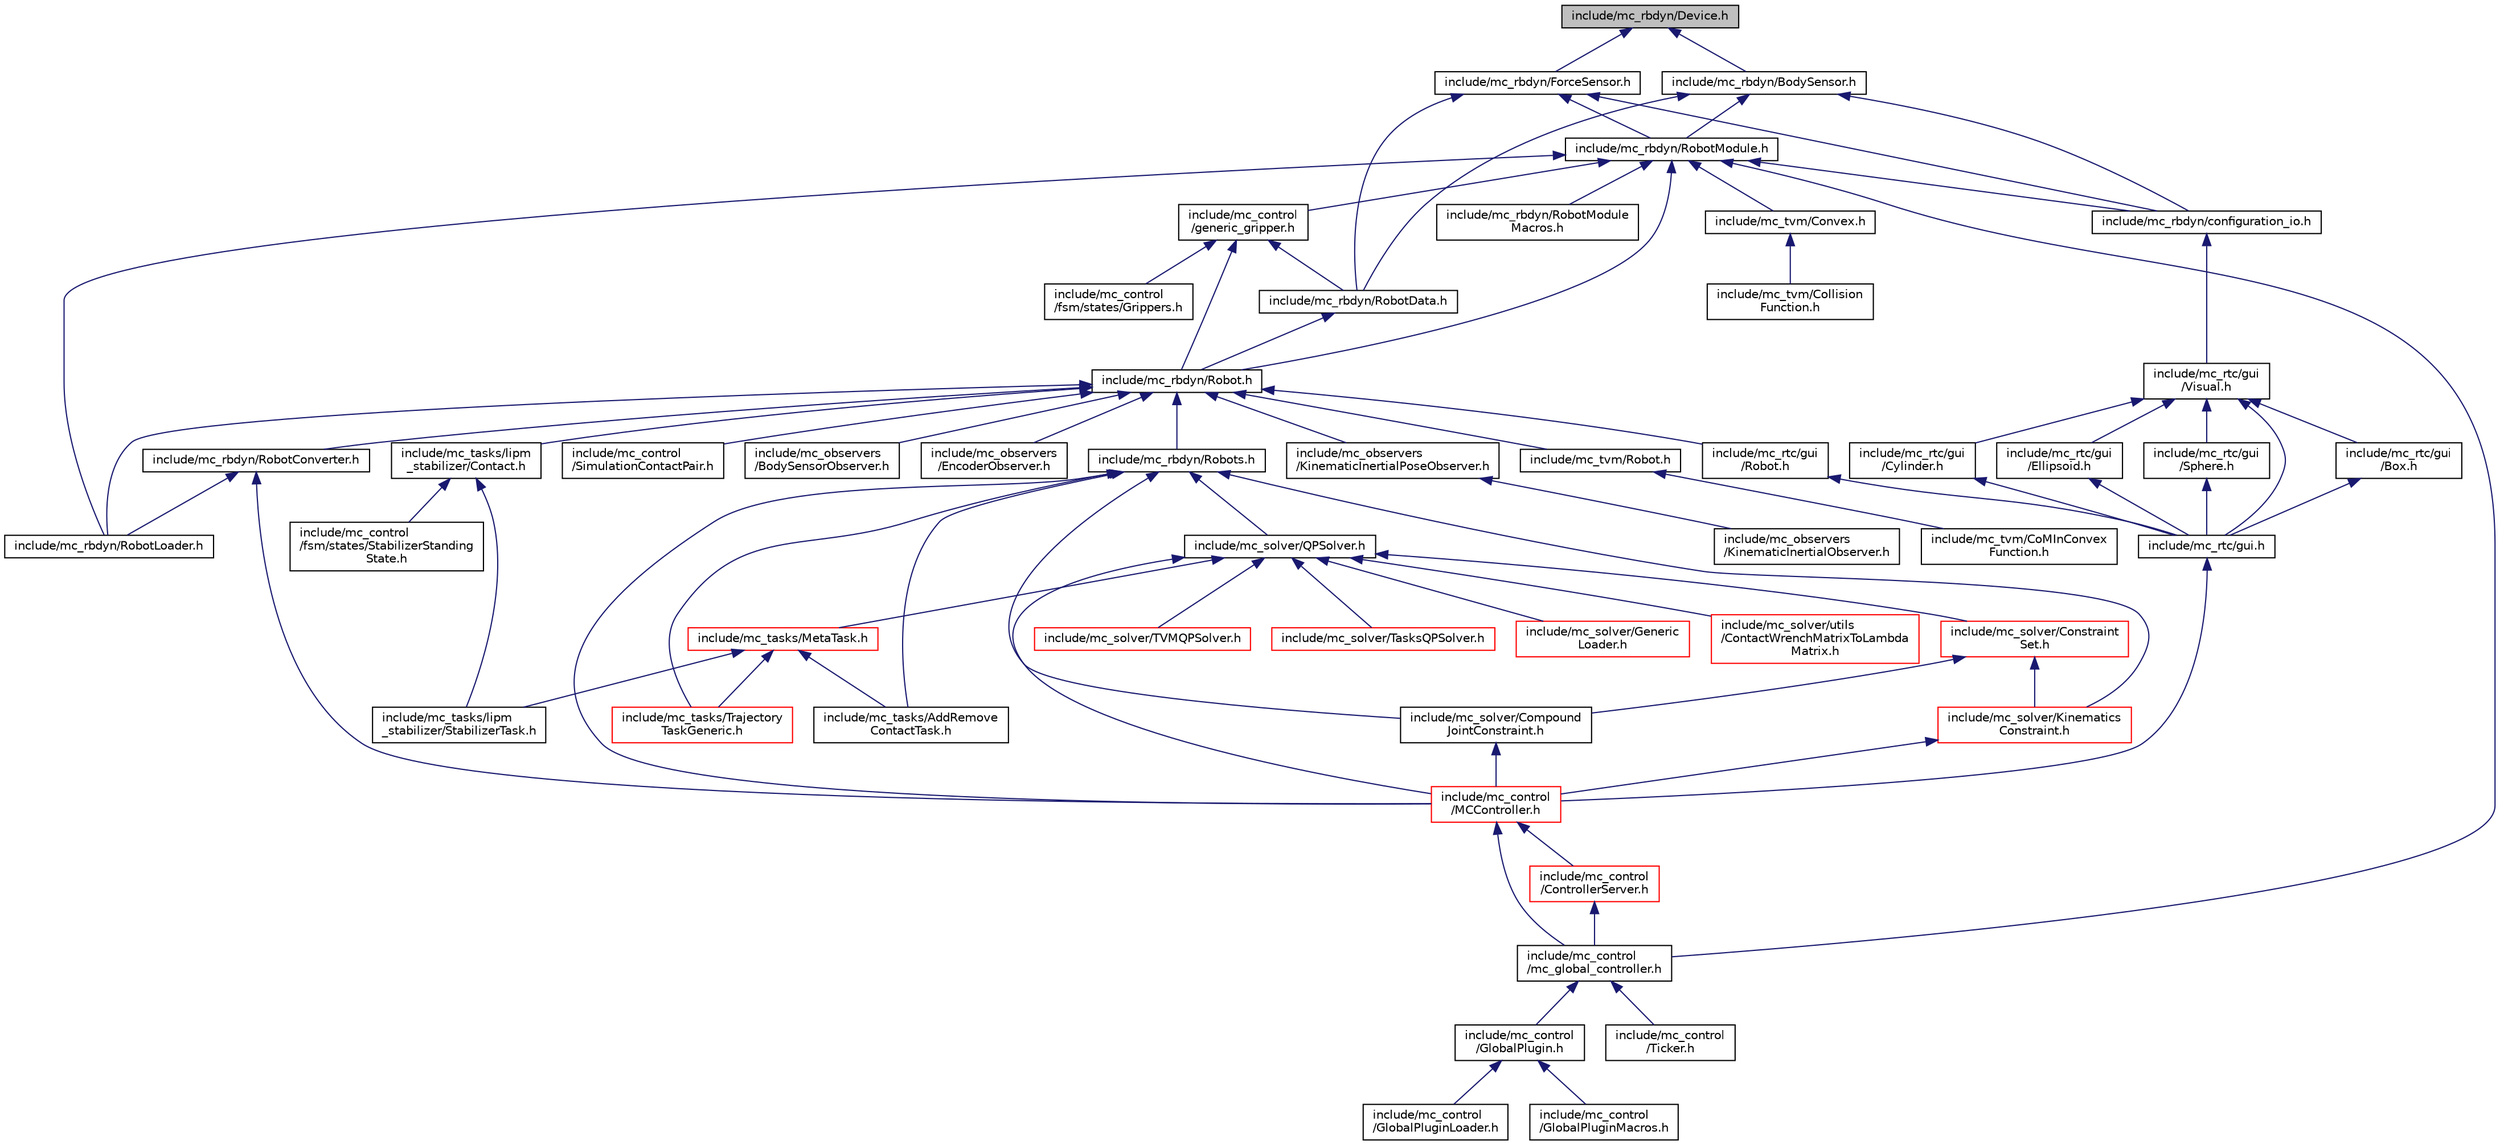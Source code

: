 digraph "include/mc_rbdyn/Device.h"
{
 // INTERACTIVE_SVG=YES
 // LATEX_PDF_SIZE
  edge [fontname="Helvetica",fontsize="10",labelfontname="Helvetica",labelfontsize="10"];
  node [fontname="Helvetica",fontsize="10",shape=record];
  Node1 [label="include/mc_rbdyn/Device.h",height=0.2,width=0.4,color="black", fillcolor="grey75", style="filled", fontcolor="black",tooltip=" "];
  Node1 -> Node2 [dir="back",color="midnightblue",fontsize="10",style="solid",fontname="Helvetica"];
  Node2 [label="include/mc_rbdyn/BodySensor.h",height=0.2,width=0.4,color="black", fillcolor="white", style="filled",URL="$BodySensor_8h.html",tooltip=" "];
  Node2 -> Node3 [dir="back",color="midnightblue",fontsize="10",style="solid",fontname="Helvetica"];
  Node3 [label="include/mc_rbdyn/RobotModule.h",height=0.2,width=0.4,color="black", fillcolor="white", style="filled",URL="$RobotModule_8h.html",tooltip=" "];
  Node3 -> Node4 [dir="back",color="midnightblue",fontsize="10",style="solid",fontname="Helvetica"];
  Node4 [label="include/mc_control\l/generic_gripper.h",height=0.2,width=0.4,color="black", fillcolor="white", style="filled",URL="$generic__gripper_8h.html",tooltip=" "];
  Node4 -> Node5 [dir="back",color="midnightblue",fontsize="10",style="solid",fontname="Helvetica"];
  Node5 [label="include/mc_rbdyn/RobotData.h",height=0.2,width=0.4,color="black", fillcolor="white", style="filled",URL="$RobotData_8h.html",tooltip=" "];
  Node5 -> Node6 [dir="back",color="midnightblue",fontsize="10",style="solid",fontname="Helvetica"];
  Node6 [label="include/mc_rbdyn/Robot.h",height=0.2,width=0.4,color="black", fillcolor="white", style="filled",URL="$mc__rbdyn_2Robot_8h.html",tooltip=" "];
  Node6 -> Node7 [dir="back",color="midnightblue",fontsize="10",style="solid",fontname="Helvetica"];
  Node7 [label="include/mc_rbdyn/Robots.h",height=0.2,width=0.4,color="black", fillcolor="white", style="filled",URL="$Robots_8h.html",tooltip=" "];
  Node7 -> Node8 [dir="back",color="midnightblue",fontsize="10",style="solid",fontname="Helvetica"];
  Node8 [label="include/mc_solver/QPSolver.h",height=0.2,width=0.4,color="black", fillcolor="white", style="filled",URL="$QPSolver_8h.html",tooltip=" "];
  Node8 -> Node9 [dir="back",color="midnightblue",fontsize="10",style="solid",fontname="Helvetica"];
  Node9 [label="include/mc_tasks/MetaTask.h",height=0.2,width=0.4,color="red", fillcolor="white", style="filled",URL="$MetaTask_8h.html",tooltip=" "];
  Node9 -> Node44 [dir="back",color="midnightblue",fontsize="10",style="solid",fontname="Helvetica"];
  Node44 [label="include/mc_tasks/Trajectory\lTaskGeneric.h",height=0.2,width=0.4,color="red", fillcolor="white", style="filled",URL="$TrajectoryTaskGeneric_8h.html",tooltip=" "];
  Node9 -> Node71 [dir="back",color="midnightblue",fontsize="10",style="solid",fontname="Helvetica"];
  Node71 [label="include/mc_tasks/AddRemove\lContactTask.h",height=0.2,width=0.4,color="black", fillcolor="white", style="filled",URL="$AddRemoveContactTask_8h.html",tooltip=" "];
  Node9 -> Node49 [dir="back",color="midnightblue",fontsize="10",style="solid",fontname="Helvetica"];
  Node49 [label="include/mc_tasks/lipm\l_stabilizer/StabilizerTask.h",height=0.2,width=0.4,color="black", fillcolor="white", style="filled",URL="$StabilizerTask_8h.html",tooltip=" "];
  Node8 -> Node73 [dir="back",color="midnightblue",fontsize="10",style="solid",fontname="Helvetica"];
  Node73 [label="include/mc_solver/Constraint\lSet.h",height=0.2,width=0.4,color="red", fillcolor="white", style="filled",URL="$ConstraintSet_8h.html",tooltip=" "];
  Node73 -> Node75 [dir="back",color="midnightblue",fontsize="10",style="solid",fontname="Helvetica"];
  Node75 [label="include/mc_solver/Compound\lJointConstraint.h",height=0.2,width=0.4,color="black", fillcolor="white", style="filled",URL="$CompoundJointConstraint_8h.html",tooltip=" "];
  Node75 -> Node14 [dir="back",color="midnightblue",fontsize="10",style="solid",fontname="Helvetica"];
  Node14 [label="include/mc_control\l/MCController.h",height=0.2,width=0.4,color="red", fillcolor="white", style="filled",URL="$MCController_8h.html",tooltip=" "];
  Node14 -> Node15 [dir="back",color="midnightblue",fontsize="10",style="solid",fontname="Helvetica"];
  Node15 [label="include/mc_control\l/ControllerServer.h",height=0.2,width=0.4,color="red", fillcolor="white", style="filled",URL="$ControllerServer_8h.html",tooltip=" "];
  Node15 -> Node17 [dir="back",color="midnightblue",fontsize="10",style="solid",fontname="Helvetica"];
  Node17 [label="include/mc_control\l/mc_global_controller.h",height=0.2,width=0.4,color="black", fillcolor="white", style="filled",URL="$mc__global__controller_8h.html",tooltip=" "];
  Node17 -> Node18 [dir="back",color="midnightblue",fontsize="10",style="solid",fontname="Helvetica"];
  Node18 [label="include/mc_control\l/GlobalPlugin.h",height=0.2,width=0.4,color="black", fillcolor="white", style="filled",URL="$GlobalPlugin_8h.html",tooltip=" "];
  Node18 -> Node19 [dir="back",color="midnightblue",fontsize="10",style="solid",fontname="Helvetica"];
  Node19 [label="include/mc_control\l/GlobalPluginLoader.h",height=0.2,width=0.4,color="black", fillcolor="white", style="filled",URL="$GlobalPluginLoader_8h.html",tooltip=" "];
  Node18 -> Node20 [dir="back",color="midnightblue",fontsize="10",style="solid",fontname="Helvetica"];
  Node20 [label="include/mc_control\l/GlobalPluginMacros.h",height=0.2,width=0.4,color="black", fillcolor="white", style="filled",URL="$GlobalPluginMacros_8h.html",tooltip=" "];
  Node17 -> Node21 [dir="back",color="midnightblue",fontsize="10",style="solid",fontname="Helvetica"];
  Node21 [label="include/mc_control\l/Ticker.h",height=0.2,width=0.4,color="black", fillcolor="white", style="filled",URL="$Ticker_8h.html",tooltip=" "];
  Node14 -> Node17 [dir="back",color="midnightblue",fontsize="10",style="solid",fontname="Helvetica"];
  Node73 -> Node77 [dir="back",color="midnightblue",fontsize="10",style="solid",fontname="Helvetica"];
  Node77 [label="include/mc_solver/Kinematics\lConstraint.h",height=0.2,width=0.4,color="red", fillcolor="white", style="filled",URL="$KinematicsConstraint_8h.html",tooltip=" "];
  Node77 -> Node14 [dir="back",color="midnightblue",fontsize="10",style="solid",fontname="Helvetica"];
  Node8 -> Node14 [dir="back",color="midnightblue",fontsize="10",style="solid",fontname="Helvetica"];
  Node8 -> Node82 [dir="back",color="midnightblue",fontsize="10",style="solid",fontname="Helvetica"];
  Node82 [label="include/mc_solver/TVMQPSolver.h",height=0.2,width=0.4,color="red", fillcolor="white", style="filled",URL="$TVMQPSolver_8h.html",tooltip=" "];
  Node8 -> Node84 [dir="back",color="midnightblue",fontsize="10",style="solid",fontname="Helvetica"];
  Node84 [label="include/mc_solver/TasksQPSolver.h",height=0.2,width=0.4,color="red", fillcolor="white", style="filled",URL="$TasksQPSolver_8h.html",tooltip=" "];
  Node8 -> Node85 [dir="back",color="midnightblue",fontsize="10",style="solid",fontname="Helvetica"];
  Node85 [label="include/mc_solver/Generic\lLoader.h",height=0.2,width=0.4,color="red", fillcolor="white", style="filled",URL="$GenericLoader_8h.html",tooltip=" "];
  Node8 -> Node86 [dir="back",color="midnightblue",fontsize="10",style="solid",fontname="Helvetica"];
  Node86 [label="include/mc_solver/utils\l/ContactWrenchMatrixToLambda\lMatrix.h",height=0.2,width=0.4,color="red", fillcolor="white", style="filled",URL="$ContactWrenchMatrixToLambdaMatrix_8h.html",tooltip=" "];
  Node7 -> Node14 [dir="back",color="midnightblue",fontsize="10",style="solid",fontname="Helvetica"];
  Node7 -> Node75 [dir="back",color="midnightblue",fontsize="10",style="solid",fontname="Helvetica"];
  Node7 -> Node77 [dir="back",color="midnightblue",fontsize="10",style="solid",fontname="Helvetica"];
  Node7 -> Node44 [dir="back",color="midnightblue",fontsize="10",style="solid",fontname="Helvetica"];
  Node7 -> Node71 [dir="back",color="midnightblue",fontsize="10",style="solid",fontname="Helvetica"];
  Node6 -> Node92 [dir="back",color="midnightblue",fontsize="10",style="solid",fontname="Helvetica"];
  Node92 [label="include/mc_rbdyn/RobotConverter.h",height=0.2,width=0.4,color="black", fillcolor="white", style="filled",URL="$RobotConverter_8h.html",tooltip=" "];
  Node92 -> Node14 [dir="back",color="midnightblue",fontsize="10",style="solid",fontname="Helvetica"];
  Node92 -> Node93 [dir="back",color="midnightblue",fontsize="10",style="solid",fontname="Helvetica"];
  Node93 [label="include/mc_rbdyn/RobotLoader.h",height=0.2,width=0.4,color="black", fillcolor="white", style="filled",URL="$RobotLoader_8h.html",tooltip=" "];
  Node6 -> Node94 [dir="back",color="midnightblue",fontsize="10",style="solid",fontname="Helvetica"];
  Node94 [label="include/mc_rtc/gui\l/Robot.h",height=0.2,width=0.4,color="black", fillcolor="white", style="filled",URL="$mc__rtc_2gui_2Robot_8h.html",tooltip=" "];
  Node94 -> Node95 [dir="back",color="midnightblue",fontsize="10",style="solid",fontname="Helvetica"];
  Node95 [label="include/mc_rtc/gui.h",height=0.2,width=0.4,color="black", fillcolor="white", style="filled",URL="$gui_8h.html",tooltip=" "];
  Node95 -> Node14 [dir="back",color="midnightblue",fontsize="10",style="solid",fontname="Helvetica"];
  Node6 -> Node96 [dir="back",color="midnightblue",fontsize="10",style="solid",fontname="Helvetica"];
  Node96 [label="include/mc_tasks/lipm\l_stabilizer/Contact.h",height=0.2,width=0.4,color="black", fillcolor="white", style="filled",URL="$mc__tasks_2lipm__stabilizer_2Contact_8h.html",tooltip=" "];
  Node96 -> Node43 [dir="back",color="midnightblue",fontsize="10",style="solid",fontname="Helvetica"];
  Node43 [label="include/mc_control\l/fsm/states/StabilizerStanding\lState.h",height=0.2,width=0.4,color="black", fillcolor="white", style="filled",URL="$StabilizerStandingState_8h.html",tooltip=" "];
  Node96 -> Node49 [dir="back",color="midnightblue",fontsize="10",style="solid",fontname="Helvetica"];
  Node6 -> Node97 [dir="back",color="midnightblue",fontsize="10",style="solid",fontname="Helvetica"];
  Node97 [label="include/mc_control\l/SimulationContactPair.h",height=0.2,width=0.4,color="black", fillcolor="white", style="filled",URL="$SimulationContactPair_8h.html",tooltip=" "];
  Node6 -> Node98 [dir="back",color="midnightblue",fontsize="10",style="solid",fontname="Helvetica"];
  Node98 [label="include/mc_observers\l/BodySensorObserver.h",height=0.2,width=0.4,color="black", fillcolor="white", style="filled",URL="$BodySensorObserver_8h.html",tooltip=" "];
  Node6 -> Node99 [dir="back",color="midnightblue",fontsize="10",style="solid",fontname="Helvetica"];
  Node99 [label="include/mc_observers\l/EncoderObserver.h",height=0.2,width=0.4,color="black", fillcolor="white", style="filled",URL="$EncoderObserver_8h.html",tooltip=" "];
  Node6 -> Node100 [dir="back",color="midnightblue",fontsize="10",style="solid",fontname="Helvetica"];
  Node100 [label="include/mc_observers\l/KinematicInertialPoseObserver.h",height=0.2,width=0.4,color="black", fillcolor="white", style="filled",URL="$KinematicInertialPoseObserver_8h.html",tooltip=" "];
  Node100 -> Node101 [dir="back",color="midnightblue",fontsize="10",style="solid",fontname="Helvetica"];
  Node101 [label="include/mc_observers\l/KinematicInertialObserver.h",height=0.2,width=0.4,color="black", fillcolor="white", style="filled",URL="$KinematicInertialObserver_8h.html",tooltip=" "];
  Node6 -> Node93 [dir="back",color="midnightblue",fontsize="10",style="solid",fontname="Helvetica"];
  Node6 -> Node102 [dir="back",color="midnightblue",fontsize="10",style="solid",fontname="Helvetica"];
  Node102 [label="include/mc_tvm/Robot.h",height=0.2,width=0.4,color="black", fillcolor="white", style="filled",URL="$mc__tvm_2Robot_8h.html",tooltip=" "];
  Node102 -> Node103 [dir="back",color="midnightblue",fontsize="10",style="solid",fontname="Helvetica"];
  Node103 [label="include/mc_tvm/CoMInConvex\lFunction.h",height=0.2,width=0.4,color="black", fillcolor="white", style="filled",URL="$CoMInConvexFunction_8h.html",tooltip=" "];
  Node4 -> Node6 [dir="back",color="midnightblue",fontsize="10",style="solid",fontname="Helvetica"];
  Node4 -> Node38 [dir="back",color="midnightblue",fontsize="10",style="solid",fontname="Helvetica"];
  Node38 [label="include/mc_control\l/fsm/states/Grippers.h",height=0.2,width=0.4,color="black", fillcolor="white", style="filled",URL="$Grippers_8h.html",tooltip=" "];
  Node3 -> Node6 [dir="back",color="midnightblue",fontsize="10",style="solid",fontname="Helvetica"];
  Node3 -> Node104 [dir="back",color="midnightblue",fontsize="10",style="solid",fontname="Helvetica"];
  Node104 [label="include/mc_rbdyn/configuration_io.h",height=0.2,width=0.4,color="black", fillcolor="white", style="filled",URL="$configuration__io_8h.html",tooltip=" "];
  Node104 -> Node105 [dir="back",color="midnightblue",fontsize="10",style="solid",fontname="Helvetica"];
  Node105 [label="include/mc_rtc/gui\l/Visual.h",height=0.2,width=0.4,color="black", fillcolor="white", style="filled",URL="$Visual_8h.html",tooltip=" "];
  Node105 -> Node106 [dir="back",color="midnightblue",fontsize="10",style="solid",fontname="Helvetica"];
  Node106 [label="include/mc_rtc/gui\l/Box.h",height=0.2,width=0.4,color="black", fillcolor="white", style="filled",URL="$Box_8h.html",tooltip=" "];
  Node106 -> Node95 [dir="back",color="midnightblue",fontsize="10",style="solid",fontname="Helvetica"];
  Node105 -> Node107 [dir="back",color="midnightblue",fontsize="10",style="solid",fontname="Helvetica"];
  Node107 [label="include/mc_rtc/gui\l/Cylinder.h",height=0.2,width=0.4,color="black", fillcolor="white", style="filled",URL="$Cylinder_8h.html",tooltip=" "];
  Node107 -> Node95 [dir="back",color="midnightblue",fontsize="10",style="solid",fontname="Helvetica"];
  Node105 -> Node108 [dir="back",color="midnightblue",fontsize="10",style="solid",fontname="Helvetica"];
  Node108 [label="include/mc_rtc/gui\l/Ellipsoid.h",height=0.2,width=0.4,color="black", fillcolor="white", style="filled",URL="$Ellipsoid_8h.html",tooltip=" "];
  Node108 -> Node95 [dir="back",color="midnightblue",fontsize="10",style="solid",fontname="Helvetica"];
  Node105 -> Node109 [dir="back",color="midnightblue",fontsize="10",style="solid",fontname="Helvetica"];
  Node109 [label="include/mc_rtc/gui\l/Sphere.h",height=0.2,width=0.4,color="black", fillcolor="white", style="filled",URL="$Sphere_8h.html",tooltip=" "];
  Node109 -> Node95 [dir="back",color="midnightblue",fontsize="10",style="solid",fontname="Helvetica"];
  Node105 -> Node95 [dir="back",color="midnightblue",fontsize="10",style="solid",fontname="Helvetica"];
  Node3 -> Node17 [dir="back",color="midnightblue",fontsize="10",style="solid",fontname="Helvetica"];
  Node3 -> Node93 [dir="back",color="midnightblue",fontsize="10",style="solid",fontname="Helvetica"];
  Node3 -> Node110 [dir="back",color="midnightblue",fontsize="10",style="solid",fontname="Helvetica"];
  Node110 [label="include/mc_rbdyn/RobotModule\lMacros.h",height=0.2,width=0.4,color="black", fillcolor="white", style="filled",URL="$RobotModuleMacros_8h.html",tooltip=" "];
  Node3 -> Node111 [dir="back",color="midnightblue",fontsize="10",style="solid",fontname="Helvetica"];
  Node111 [label="include/mc_tvm/Convex.h",height=0.2,width=0.4,color="black", fillcolor="white", style="filled",URL="$Convex_8h.html",tooltip=" "];
  Node111 -> Node112 [dir="back",color="midnightblue",fontsize="10",style="solid",fontname="Helvetica"];
  Node112 [label="include/mc_tvm/Collision\lFunction.h",height=0.2,width=0.4,color="black", fillcolor="white", style="filled",URL="$CollisionFunction_8h.html",tooltip=" "];
  Node2 -> Node5 [dir="back",color="midnightblue",fontsize="10",style="solid",fontname="Helvetica"];
  Node2 -> Node104 [dir="back",color="midnightblue",fontsize="10",style="solid",fontname="Helvetica"];
  Node1 -> Node113 [dir="back",color="midnightblue",fontsize="10",style="solid",fontname="Helvetica"];
  Node113 [label="include/mc_rbdyn/ForceSensor.h",height=0.2,width=0.4,color="black", fillcolor="white", style="filled",URL="$ForceSensor_8h.html",tooltip=" "];
  Node113 -> Node3 [dir="back",color="midnightblue",fontsize="10",style="solid",fontname="Helvetica"];
  Node113 -> Node5 [dir="back",color="midnightblue",fontsize="10",style="solid",fontname="Helvetica"];
  Node113 -> Node104 [dir="back",color="midnightblue",fontsize="10",style="solid",fontname="Helvetica"];
}
